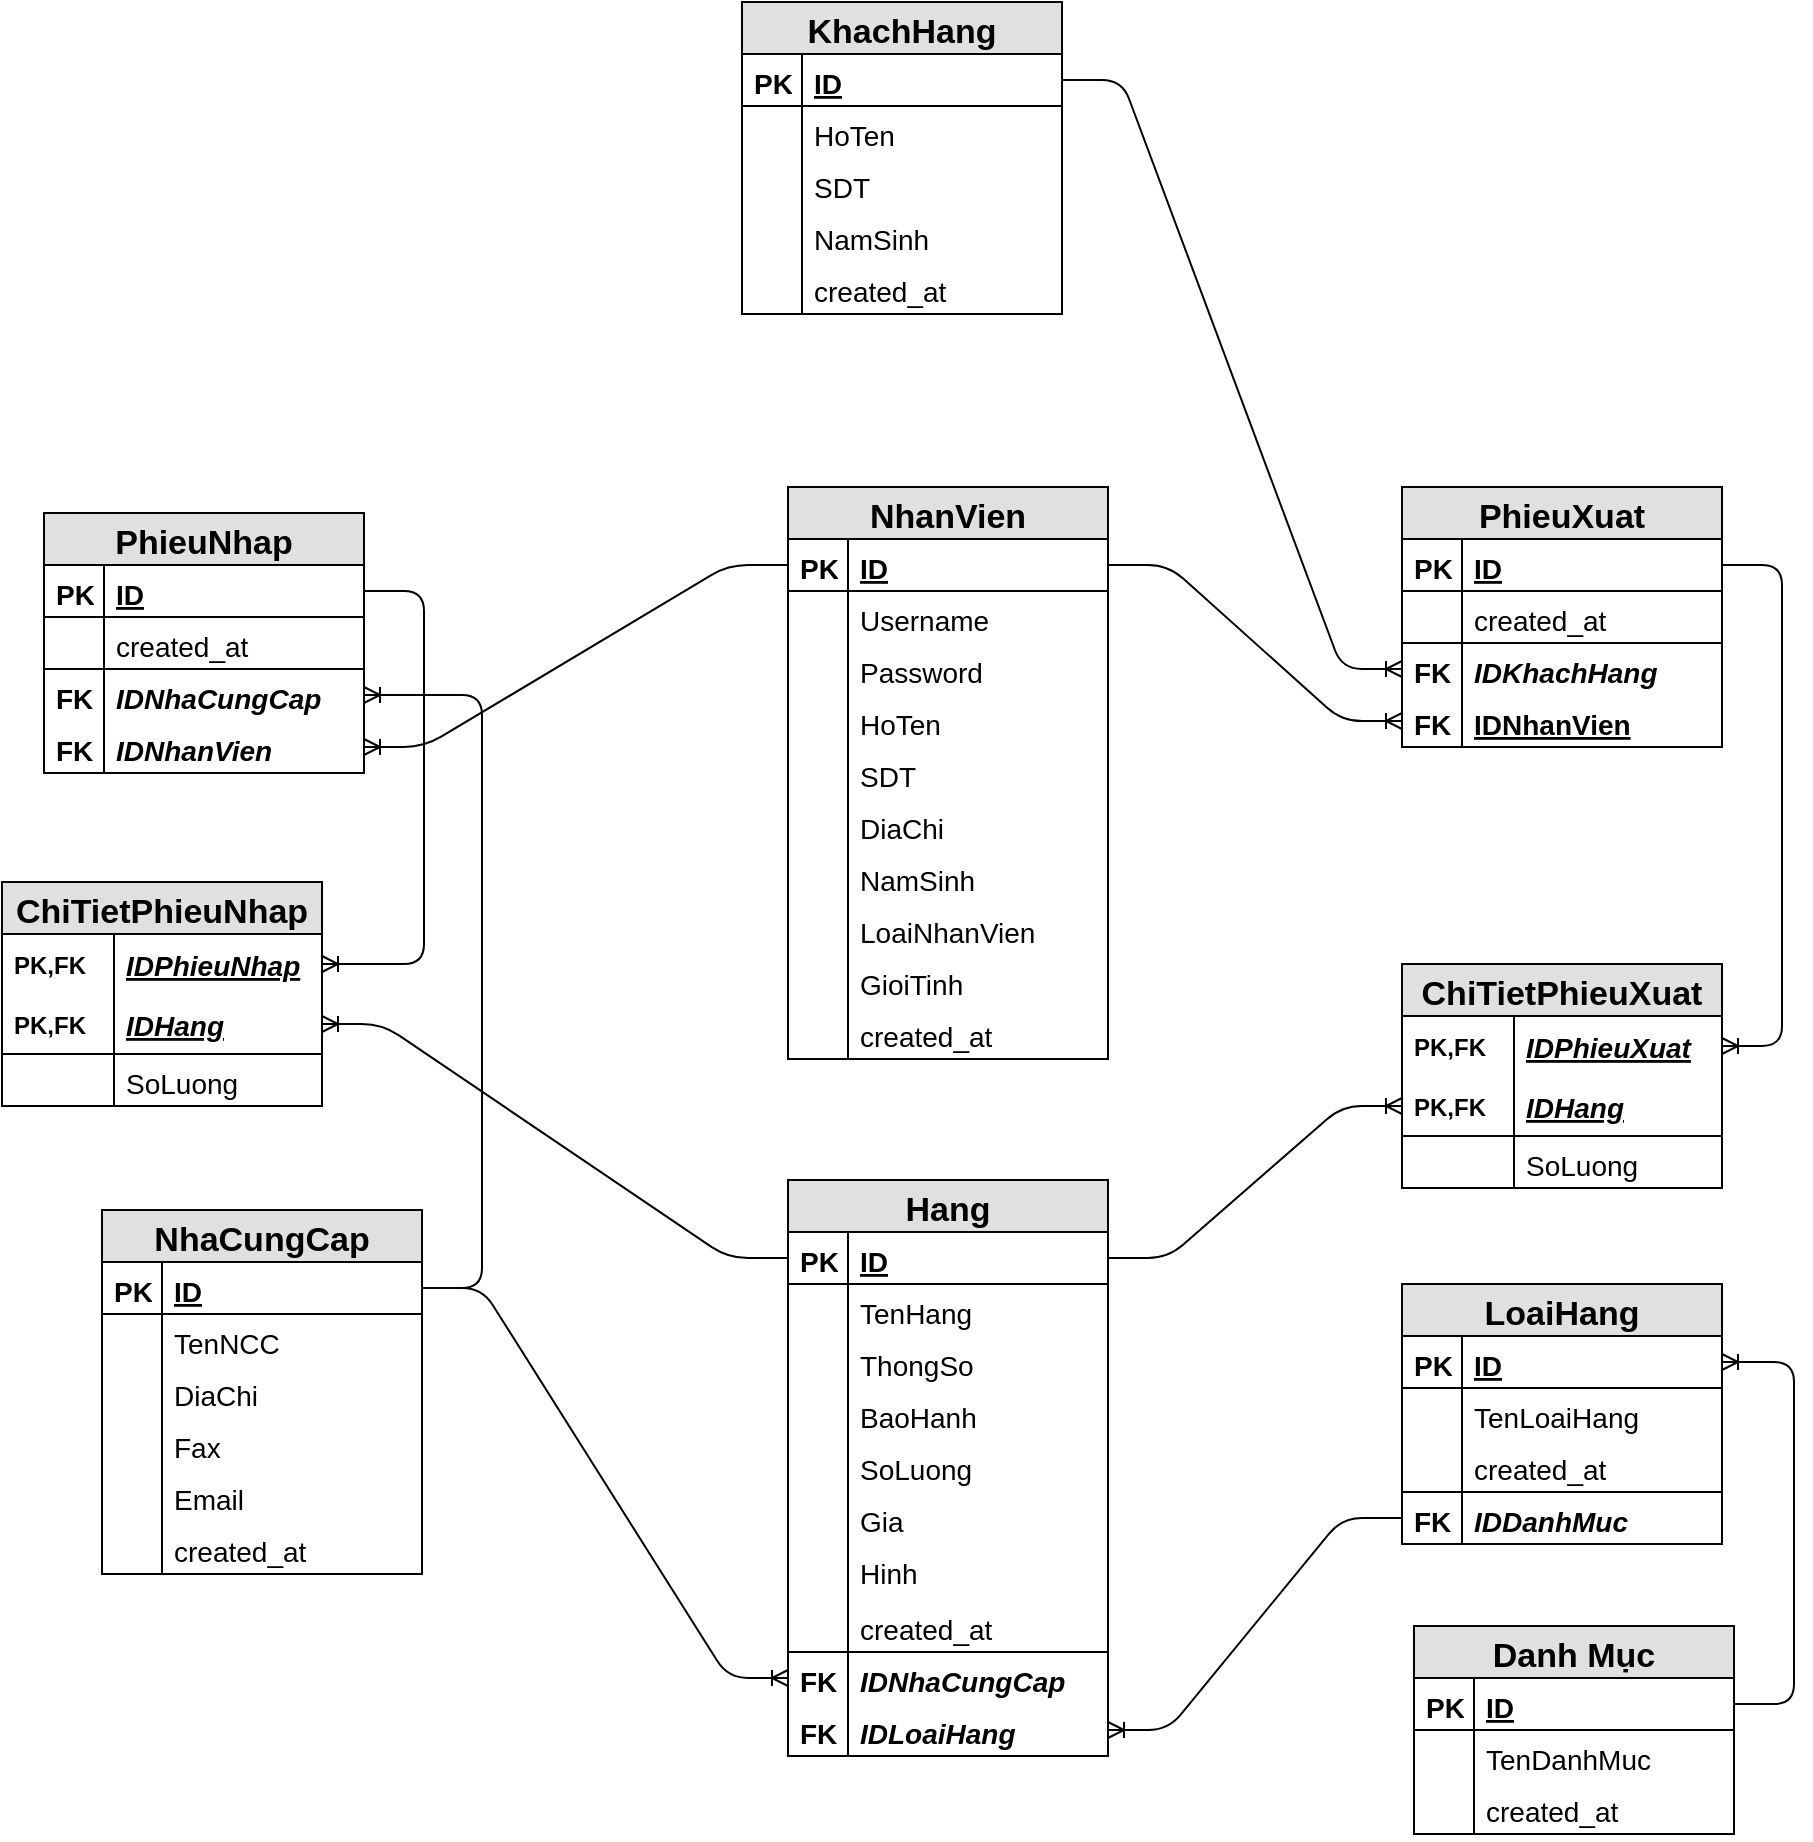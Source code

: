 <mxfile version="12.0.0" type="device" pages="1"><diagram id="Al4x4ltRxYzPL-oA0GCL" name="Page-1"><mxGraphModel dx="792" dy="474" grid="1" gridSize="10" guides="1" tooltips="1" connect="1" arrows="1" fold="1" page="1" pageScale="1" pageWidth="583" pageHeight="827" math="0" shadow="0"><root><mxCell id="0"/><mxCell id="1" parent="0"/><mxCell id="k6kVpm8Tn38-NytCqASX-301" value="" style="edgeStyle=entityRelationEdgeStyle;fontSize=12;html=1;endArrow=ERoneToMany;" parent="1" source="k6kVpm8Tn38-NytCqASX-91" target="k6kVpm8Tn38-NytCqASX-245" edge="1"><mxGeometry width="100" height="100" relative="1" as="geometry"><mxPoint x="720" y="1020" as="sourcePoint"/><mxPoint x="820" y="920" as="targetPoint"/></mxGeometry></mxCell><mxCell id="k6kVpm8Tn38-NytCqASX-280" value="" style="edgeStyle=entityRelationEdgeStyle;fontSize=12;html=1;endArrow=ERoneToMany;" parent="1" source="k6kVpm8Tn38-NytCqASX-76" target="k6kVpm8Tn38-NytCqASX-124" edge="1"><mxGeometry width="100" height="100" relative="1" as="geometry"><mxPoint x="50" y="520" as="sourcePoint"/><mxPoint x="150" y="420" as="targetPoint"/></mxGeometry></mxCell><mxCell id="k6kVpm8Tn38-NytCqASX-278" value="" style="edgeStyle=entityRelationEdgeStyle;fontSize=12;html=1;endArrow=ERoneToMany;" parent="1" source="k6kVpm8Tn38-NytCqASX-118" target="k6kVpm8Tn38-NytCqASX-127" edge="1"><mxGeometry width="100" height="100" relative="1" as="geometry"><mxPoint x="410" y="350" as="sourcePoint"/><mxPoint x="510" y="250" as="targetPoint"/></mxGeometry></mxCell><mxCell id="k6kVpm8Tn38-NytCqASX-16" value="Danh Mục" style="swimlane;fontStyle=1;childLayout=stackLayout;horizontal=1;startSize=26;fillColor=#e0e0e0;horizontalStack=0;resizeParent=1;resizeParentMax=0;resizeLast=0;collapsible=1;marginBottom=0;swimlaneFillColor=#ffffff;align=center;fontSize=17;" parent="1" vertex="1"><mxGeometry x="816" y="931" width="160" height="104" as="geometry"/></mxCell><mxCell id="k6kVpm8Tn38-NytCqASX-48" value="ID" style="shape=partialRectangle;top=0;left=0;right=0;bottom=1;align=left;verticalAlign=top;fillColor=none;spacingLeft=34;spacingRight=4;overflow=hidden;rotatable=0;points=[[0,0.5],[1,0.5]];portConstraint=eastwest;dropTarget=0;fontSize=14;fontStyle=5" parent="k6kVpm8Tn38-NytCqASX-16" vertex="1"><mxGeometry y="26" width="160" height="26" as="geometry"/></mxCell><mxCell id="k6kVpm8Tn38-NytCqASX-49" value="PK" style="shape=partialRectangle;top=0;left=0;bottom=0;fillColor=none;align=left;verticalAlign=top;spacingLeft=4;spacingRight=4;overflow=hidden;rotatable=0;points=[];portConstraint=eastwest;part=1;fontSize=14;fontStyle=1" parent="k6kVpm8Tn38-NytCqASX-48" vertex="1" connectable="0"><mxGeometry width="30" height="26" as="geometry"/></mxCell><mxCell id="k6kVpm8Tn38-NytCqASX-62" value="TenDanhMuc" style="shape=partialRectangle;top=0;left=0;right=0;bottom=0;align=left;verticalAlign=top;fillColor=none;spacingLeft=34;spacingRight=4;overflow=hidden;rotatable=0;points=[[0,0.5],[1,0.5]];portConstraint=eastwest;dropTarget=0;fontSize=14;" parent="k6kVpm8Tn38-NytCqASX-16" vertex="1"><mxGeometry y="52" width="160" height="26" as="geometry"/></mxCell><mxCell id="k6kVpm8Tn38-NytCqASX-63" value="" style="shape=partialRectangle;top=0;left=0;bottom=0;fillColor=none;align=left;verticalAlign=top;spacingLeft=4;spacingRight=4;overflow=hidden;rotatable=0;points=[];portConstraint=eastwest;part=1;fontSize=12;" parent="k6kVpm8Tn38-NytCqASX-62" vertex="1" connectable="0"><mxGeometry width="30" height="26" as="geometry"/></mxCell><mxCell id="k6kVpm8Tn38-NytCqASX-71" value="created_at" style="shape=partialRectangle;top=0;left=0;right=0;bottom=0;align=left;verticalAlign=top;fillColor=none;spacingLeft=34;spacingRight=4;overflow=hidden;rotatable=0;points=[[0,0.5],[1,0.5]];portConstraint=eastwest;dropTarget=0;fontSize=14;" parent="k6kVpm8Tn38-NytCqASX-16" vertex="1"><mxGeometry y="78" width="160" height="26" as="geometry"/></mxCell><mxCell id="k6kVpm8Tn38-NytCqASX-72" value="" style="shape=partialRectangle;top=0;left=0;bottom=0;fillColor=none;align=left;verticalAlign=top;spacingLeft=4;spacingRight=4;overflow=hidden;rotatable=0;points=[];portConstraint=eastwest;part=1;fontSize=12;" parent="k6kVpm8Tn38-NytCqASX-71" vertex="1" connectable="0"><mxGeometry width="30" height="26" as="geometry"/></mxCell><mxCell id="k6kVpm8Tn38-NytCqASX-64" value="LoaiHang" style="swimlane;fontStyle=1;childLayout=stackLayout;horizontal=1;startSize=26;fillColor=#e0e0e0;horizontalStack=0;resizeParent=1;resizeParentMax=0;resizeLast=0;collapsible=1;marginBottom=0;swimlaneFillColor=#ffffff;align=center;fontSize=17;" parent="1" vertex="1"><mxGeometry x="810" y="760" width="160" height="130" as="geometry"/></mxCell><mxCell id="k6kVpm8Tn38-NytCqASX-67" value="ID" style="shape=partialRectangle;top=0;left=0;right=0;bottom=1;align=left;verticalAlign=top;fillColor=none;spacingLeft=34;spacingRight=4;overflow=hidden;rotatable=0;points=[[0,0.5],[1,0.5]];portConstraint=eastwest;dropTarget=0;fontSize=14;fontStyle=5" parent="k6kVpm8Tn38-NytCqASX-64" vertex="1"><mxGeometry y="26" width="160" height="26" as="geometry"/></mxCell><mxCell id="k6kVpm8Tn38-NytCqASX-68" value="PK" style="shape=partialRectangle;top=0;left=0;bottom=0;fillColor=none;align=left;verticalAlign=top;spacingLeft=4;spacingRight=4;overflow=hidden;rotatable=0;points=[];portConstraint=eastwest;part=1;fontSize=14;fontStyle=1" parent="k6kVpm8Tn38-NytCqASX-67" vertex="1" connectable="0"><mxGeometry width="30" height="26" as="geometry"/></mxCell><mxCell id="k6kVpm8Tn38-NytCqASX-69" value="TenLoaiHang" style="shape=partialRectangle;top=0;left=0;right=0;bottom=0;align=left;verticalAlign=top;fillColor=none;spacingLeft=34;spacingRight=4;overflow=hidden;rotatable=0;points=[[0,0.5],[1,0.5]];portConstraint=eastwest;dropTarget=0;fontSize=14;" parent="k6kVpm8Tn38-NytCqASX-64" vertex="1"><mxGeometry y="52" width="160" height="26" as="geometry"/></mxCell><mxCell id="k6kVpm8Tn38-NytCqASX-70" value="" style="shape=partialRectangle;top=0;left=0;bottom=0;fillColor=none;align=left;verticalAlign=top;spacingLeft=4;spacingRight=4;overflow=hidden;rotatable=0;points=[];portConstraint=eastwest;part=1;fontSize=12;" parent="k6kVpm8Tn38-NytCqASX-69" vertex="1" connectable="0"><mxGeometry width="30" height="26" as="geometry"/></mxCell><mxCell id="k6kVpm8Tn38-NytCqASX-116" value="created_at" style="shape=partialRectangle;top=0;left=0;right=0;bottom=1;align=left;verticalAlign=top;fillColor=none;spacingLeft=34;spacingRight=4;overflow=hidden;rotatable=0;points=[[0,0.5],[1,0.5]];portConstraint=eastwest;dropTarget=0;fontSize=14;" parent="k6kVpm8Tn38-NytCqASX-64" vertex="1"><mxGeometry y="78" width="160" height="26" as="geometry"/></mxCell><mxCell id="k6kVpm8Tn38-NytCqASX-117" value="" style="shape=partialRectangle;top=0;left=0;bottom=0;fillColor=none;align=left;verticalAlign=top;spacingLeft=4;spacingRight=4;overflow=hidden;rotatable=0;points=[];portConstraint=eastwest;part=1;fontSize=12;" parent="k6kVpm8Tn38-NytCqASX-116" vertex="1" connectable="0"><mxGeometry width="30" height="26" as="geometry"/></mxCell><mxCell id="k6kVpm8Tn38-NytCqASX-118" value="IDDanhMuc" style="shape=partialRectangle;top=0;left=0;right=0;bottom=1;align=left;verticalAlign=top;fillColor=none;spacingLeft=34;spacingRight=4;overflow=hidden;rotatable=0;points=[[0,0.5],[1,0.5]];portConstraint=eastwest;dropTarget=0;fontSize=14;fontStyle=3" parent="k6kVpm8Tn38-NytCqASX-64" vertex="1"><mxGeometry y="104" width="160" height="26" as="geometry"/></mxCell><mxCell id="k6kVpm8Tn38-NytCqASX-119" value="FK" style="shape=partialRectangle;top=0;left=0;bottom=0;fillColor=none;align=left;verticalAlign=top;spacingLeft=4;spacingRight=4;overflow=hidden;rotatable=0;points=[];portConstraint=eastwest;part=1;fontSize=14;fontStyle=1" parent="k6kVpm8Tn38-NytCqASX-118" vertex="1" connectable="0"><mxGeometry width="30" height="26" as="geometry"/></mxCell><mxCell id="k6kVpm8Tn38-NytCqASX-75" value="NhaCungCap" style="swimlane;fontStyle=1;childLayout=stackLayout;horizontal=1;startSize=26;fillColor=#e0e0e0;horizontalStack=0;resizeParent=1;resizeParentMax=0;resizeLast=0;collapsible=1;marginBottom=0;swimlaneFillColor=#ffffff;align=center;fontSize=17;" parent="1" vertex="1"><mxGeometry x="160" y="723" width="160" height="182" as="geometry"/></mxCell><mxCell id="k6kVpm8Tn38-NytCqASX-76" value="ID" style="shape=partialRectangle;top=0;left=0;right=0;bottom=1;align=left;verticalAlign=top;fillColor=none;spacingLeft=34;spacingRight=4;overflow=hidden;rotatable=0;points=[[0,0.5],[1,0.5]];portConstraint=eastwest;dropTarget=0;fontSize=14;fontStyle=5" parent="k6kVpm8Tn38-NytCqASX-75" vertex="1"><mxGeometry y="26" width="160" height="26" as="geometry"/></mxCell><mxCell id="k6kVpm8Tn38-NytCqASX-77" value="PK" style="shape=partialRectangle;top=0;left=0;bottom=0;fillColor=none;align=left;verticalAlign=top;spacingLeft=4;spacingRight=4;overflow=hidden;rotatable=0;points=[];portConstraint=eastwest;part=1;fontSize=14;fontStyle=1" parent="k6kVpm8Tn38-NytCqASX-76" vertex="1" connectable="0"><mxGeometry width="30" height="26" as="geometry"/></mxCell><mxCell id="k6kVpm8Tn38-NytCqASX-78" value="TenNCC" style="shape=partialRectangle;top=0;left=0;right=0;bottom=0;align=left;verticalAlign=top;fillColor=none;spacingLeft=34;spacingRight=4;overflow=hidden;rotatable=0;points=[[0,0.5],[1,0.5]];portConstraint=eastwest;dropTarget=0;fontSize=14;" parent="k6kVpm8Tn38-NytCqASX-75" vertex="1"><mxGeometry y="52" width="160" height="26" as="geometry"/></mxCell><mxCell id="k6kVpm8Tn38-NytCqASX-79" value="" style="shape=partialRectangle;top=0;left=0;bottom=0;fillColor=none;align=left;verticalAlign=top;spacingLeft=4;spacingRight=4;overflow=hidden;rotatable=0;points=[];portConstraint=eastwest;part=1;fontSize=12;" parent="k6kVpm8Tn38-NytCqASX-78" vertex="1" connectable="0"><mxGeometry width="30" height="26" as="geometry"/></mxCell><mxCell id="k6kVpm8Tn38-NytCqASX-80" value="DiaChi" style="shape=partialRectangle;top=0;left=0;right=0;bottom=0;align=left;verticalAlign=top;fillColor=none;spacingLeft=34;spacingRight=4;overflow=hidden;rotatable=0;points=[[0,0.5],[1,0.5]];portConstraint=eastwest;dropTarget=0;fontSize=14;" parent="k6kVpm8Tn38-NytCqASX-75" vertex="1"><mxGeometry y="78" width="160" height="26" as="geometry"/></mxCell><mxCell id="k6kVpm8Tn38-NytCqASX-81" value="" style="shape=partialRectangle;top=0;left=0;bottom=0;fillColor=none;align=left;verticalAlign=top;spacingLeft=4;spacingRight=4;overflow=hidden;rotatable=0;points=[];portConstraint=eastwest;part=1;fontSize=12;" parent="k6kVpm8Tn38-NytCqASX-80" vertex="1" connectable="0"><mxGeometry width="30" height="26" as="geometry"/></mxCell><mxCell id="k6kVpm8Tn38-NytCqASX-84" value="Fax" style="shape=partialRectangle;top=0;left=0;right=0;bottom=0;align=left;verticalAlign=top;fillColor=none;spacingLeft=34;spacingRight=4;overflow=hidden;rotatable=0;points=[[0,0.5],[1,0.5]];portConstraint=eastwest;dropTarget=0;fontSize=14;" parent="k6kVpm8Tn38-NytCqASX-75" vertex="1"><mxGeometry y="104" width="160" height="26" as="geometry"/></mxCell><mxCell id="k6kVpm8Tn38-NytCqASX-85" value="" style="shape=partialRectangle;top=0;left=0;bottom=0;fillColor=none;align=left;verticalAlign=top;spacingLeft=4;spacingRight=4;overflow=hidden;rotatable=0;points=[];portConstraint=eastwest;part=1;fontSize=12;" parent="k6kVpm8Tn38-NytCqASX-84" vertex="1" connectable="0"><mxGeometry width="30" height="26" as="geometry"/></mxCell><mxCell id="k6kVpm8Tn38-NytCqASX-86" value="Email" style="shape=partialRectangle;top=0;left=0;right=0;bottom=0;align=left;verticalAlign=top;fillColor=none;spacingLeft=34;spacingRight=4;overflow=hidden;rotatable=0;points=[[0,0.5],[1,0.5]];portConstraint=eastwest;dropTarget=0;fontSize=14;" parent="k6kVpm8Tn38-NytCqASX-75" vertex="1"><mxGeometry y="130" width="160" height="26" as="geometry"/></mxCell><mxCell id="k6kVpm8Tn38-NytCqASX-87" value="" style="shape=partialRectangle;top=0;left=0;bottom=0;fillColor=none;align=left;verticalAlign=top;spacingLeft=4;spacingRight=4;overflow=hidden;rotatable=0;points=[];portConstraint=eastwest;part=1;fontSize=12;" parent="k6kVpm8Tn38-NytCqASX-86" vertex="1" connectable="0"><mxGeometry width="30" height="26" as="geometry"/></mxCell><mxCell id="k6kVpm8Tn38-NytCqASX-88" value="created_at" style="shape=partialRectangle;top=0;left=0;right=0;bottom=0;align=left;verticalAlign=top;fillColor=none;spacingLeft=34;spacingRight=4;overflow=hidden;rotatable=0;points=[[0,0.5],[1,0.5]];portConstraint=eastwest;dropTarget=0;fontSize=14;" parent="k6kVpm8Tn38-NytCqASX-75" vertex="1"><mxGeometry y="156" width="160" height="26" as="geometry"/></mxCell><mxCell id="k6kVpm8Tn38-NytCqASX-89" value="" style="shape=partialRectangle;top=0;left=0;bottom=0;fillColor=none;align=left;verticalAlign=top;spacingLeft=4;spacingRight=4;overflow=hidden;rotatable=0;points=[];portConstraint=eastwest;part=1;fontSize=12;" parent="k6kVpm8Tn38-NytCqASX-88" vertex="1" connectable="0"><mxGeometry width="30" height="26" as="geometry"/></mxCell><mxCell id="k6kVpm8Tn38-NytCqASX-90" value="Hang" style="swimlane;fontStyle=1;childLayout=stackLayout;horizontal=1;startSize=26;fillColor=#e0e0e0;horizontalStack=0;resizeParent=1;resizeParentMax=0;resizeLast=0;collapsible=1;marginBottom=0;swimlaneFillColor=#ffffff;align=center;fontSize=17;" parent="1" vertex="1"><mxGeometry x="503" y="708" width="160" height="288" as="geometry"/></mxCell><mxCell id="k6kVpm8Tn38-NytCqASX-91" value="ID" style="shape=partialRectangle;top=0;left=0;right=0;bottom=1;align=left;verticalAlign=top;fillColor=none;spacingLeft=34;spacingRight=4;overflow=hidden;rotatable=0;points=[[0,0.5],[1,0.5]];portConstraint=eastwest;dropTarget=0;fontSize=14;fontStyle=5" parent="k6kVpm8Tn38-NytCqASX-90" vertex="1"><mxGeometry y="26" width="160" height="26" as="geometry"/></mxCell><mxCell id="k6kVpm8Tn38-NytCqASX-92" value="PK" style="shape=partialRectangle;top=0;left=0;bottom=0;fillColor=none;align=left;verticalAlign=top;spacingLeft=4;spacingRight=4;overflow=hidden;rotatable=0;points=[];portConstraint=eastwest;part=1;fontSize=14;fontStyle=1" parent="k6kVpm8Tn38-NytCqASX-91" vertex="1" connectable="0"><mxGeometry width="30" height="26" as="geometry"/></mxCell><mxCell id="k6kVpm8Tn38-NytCqASX-93" value="TenHang" style="shape=partialRectangle;top=0;left=0;right=0;bottom=0;align=left;verticalAlign=top;fillColor=none;spacingLeft=34;spacingRight=4;overflow=hidden;rotatable=0;points=[[0,0.5],[1,0.5]];portConstraint=eastwest;dropTarget=0;fontSize=14;" parent="k6kVpm8Tn38-NytCqASX-90" vertex="1"><mxGeometry y="52" width="160" height="26" as="geometry"/></mxCell><mxCell id="k6kVpm8Tn38-NytCqASX-94" value="" style="shape=partialRectangle;top=0;left=0;bottom=0;fillColor=none;align=left;verticalAlign=top;spacingLeft=4;spacingRight=4;overflow=hidden;rotatable=0;points=[];portConstraint=eastwest;part=1;fontSize=12;" parent="k6kVpm8Tn38-NytCqASX-93" vertex="1" connectable="0"><mxGeometry width="30" height="26" as="geometry"/></mxCell><mxCell id="k6kVpm8Tn38-NytCqASX-95" value="ThongSo" style="shape=partialRectangle;top=0;left=0;right=0;bottom=0;align=left;verticalAlign=top;fillColor=none;spacingLeft=34;spacingRight=4;overflow=hidden;rotatable=0;points=[[0,0.5],[1,0.5]];portConstraint=eastwest;dropTarget=0;fontSize=14;" parent="k6kVpm8Tn38-NytCqASX-90" vertex="1"><mxGeometry y="78" width="160" height="26" as="geometry"/></mxCell><mxCell id="k6kVpm8Tn38-NytCqASX-96" value="" style="shape=partialRectangle;top=0;left=0;bottom=0;fillColor=none;align=left;verticalAlign=top;spacingLeft=4;spacingRight=4;overflow=hidden;rotatable=0;points=[];portConstraint=eastwest;part=1;fontSize=12;" parent="k6kVpm8Tn38-NytCqASX-95" vertex="1" connectable="0"><mxGeometry width="30" height="26" as="geometry"/></mxCell><mxCell id="k6kVpm8Tn38-NytCqASX-97" value="BaoHanh" style="shape=partialRectangle;top=0;left=0;right=0;bottom=0;align=left;verticalAlign=top;fillColor=none;spacingLeft=34;spacingRight=4;overflow=hidden;rotatable=0;points=[[0,0.5],[1,0.5]];portConstraint=eastwest;dropTarget=0;fontSize=14;" parent="k6kVpm8Tn38-NytCqASX-90" vertex="1"><mxGeometry y="104" width="160" height="26" as="geometry"/></mxCell><mxCell id="k6kVpm8Tn38-NytCqASX-98" value="" style="shape=partialRectangle;top=0;left=0;bottom=0;fillColor=none;align=left;verticalAlign=top;spacingLeft=4;spacingRight=4;overflow=hidden;rotatable=0;points=[];portConstraint=eastwest;part=1;fontSize=12;" parent="k6kVpm8Tn38-NytCqASX-97" vertex="1" connectable="0"><mxGeometry width="30" height="26" as="geometry"/></mxCell><mxCell id="k6kVpm8Tn38-NytCqASX-99" value="SoLuong" style="shape=partialRectangle;top=0;left=0;right=0;bottom=0;align=left;verticalAlign=top;fillColor=none;spacingLeft=34;spacingRight=4;overflow=hidden;rotatable=0;points=[[0,0.5],[1,0.5]];portConstraint=eastwest;dropTarget=0;fontSize=14;" parent="k6kVpm8Tn38-NytCqASX-90" vertex="1"><mxGeometry y="130" width="160" height="26" as="geometry"/></mxCell><mxCell id="k6kVpm8Tn38-NytCqASX-100" value="" style="shape=partialRectangle;top=0;left=0;bottom=0;fillColor=none;align=left;verticalAlign=top;spacingLeft=4;spacingRight=4;overflow=hidden;rotatable=0;points=[];portConstraint=eastwest;part=1;fontSize=12;" parent="k6kVpm8Tn38-NytCqASX-99" vertex="1" connectable="0"><mxGeometry width="30" height="26" as="geometry"/></mxCell><mxCell id="k6kVpm8Tn38-NytCqASX-101" value="Gia" style="shape=partialRectangle;top=0;left=0;right=0;bottom=0;align=left;verticalAlign=top;fillColor=none;spacingLeft=34;spacingRight=4;overflow=hidden;rotatable=0;points=[[0,0.5],[1,0.5]];portConstraint=eastwest;dropTarget=0;fontSize=14;" parent="k6kVpm8Tn38-NytCqASX-90" vertex="1"><mxGeometry y="156" width="160" height="26" as="geometry"/></mxCell><mxCell id="k6kVpm8Tn38-NytCqASX-102" value="" style="shape=partialRectangle;top=0;left=0;bottom=0;fillColor=none;align=left;verticalAlign=top;spacingLeft=4;spacingRight=4;overflow=hidden;rotatable=0;points=[];portConstraint=eastwest;part=1;fontSize=12;" parent="k6kVpm8Tn38-NytCqASX-101" vertex="1" connectable="0"><mxGeometry width="30" height="26" as="geometry"/></mxCell><mxCell id="k6kVpm8Tn38-NytCqASX-103" value="Hinh" style="shape=partialRectangle;top=0;left=0;right=0;bottom=0;align=left;verticalAlign=top;fillColor=none;spacingLeft=34;spacingRight=4;overflow=hidden;rotatable=0;points=[[0,0.5],[1,0.5]];portConstraint=eastwest;dropTarget=0;fontSize=14;" parent="k6kVpm8Tn38-NytCqASX-90" vertex="1"><mxGeometry y="182" width="160" height="28" as="geometry"/></mxCell><mxCell id="k6kVpm8Tn38-NytCqASX-104" value="" style="shape=partialRectangle;top=0;left=0;bottom=0;fillColor=none;align=left;verticalAlign=top;spacingLeft=4;spacingRight=4;overflow=hidden;rotatable=0;points=[];portConstraint=eastwest;part=1;fontSize=12;" parent="k6kVpm8Tn38-NytCqASX-103" vertex="1" connectable="0"><mxGeometry width="30" height="28" as="geometry"/></mxCell><mxCell id="k6kVpm8Tn38-NytCqASX-114" value="created_at" style="shape=partialRectangle;top=0;left=0;right=0;bottom=1;align=left;verticalAlign=top;fillColor=none;spacingLeft=34;spacingRight=4;overflow=hidden;rotatable=0;points=[[0,0.5],[1,0.5]];portConstraint=eastwest;dropTarget=0;fontSize=14;" parent="k6kVpm8Tn38-NytCqASX-90" vertex="1"><mxGeometry y="210" width="160" height="26" as="geometry"/></mxCell><mxCell id="k6kVpm8Tn38-NytCqASX-115" value="" style="shape=partialRectangle;top=0;left=0;bottom=0;fillColor=none;align=left;verticalAlign=top;spacingLeft=4;spacingRight=4;overflow=hidden;rotatable=0;points=[];portConstraint=eastwest;part=1;fontSize=12;" parent="k6kVpm8Tn38-NytCqASX-114" vertex="1" connectable="0"><mxGeometry width="30" height="26" as="geometry"/></mxCell><mxCell id="k6kVpm8Tn38-NytCqASX-124" value="IDNhaCungCap" style="shape=partialRectangle;top=0;left=0;right=0;bottom=0;align=left;verticalAlign=top;fillColor=none;spacingLeft=34;spacingRight=4;overflow=hidden;rotatable=0;points=[[0,0.5],[1,0.5]];portConstraint=eastwest;dropTarget=0;fontSize=14;fontStyle=3" parent="k6kVpm8Tn38-NytCqASX-90" vertex="1"><mxGeometry y="236" width="160" height="26" as="geometry"/></mxCell><mxCell id="k6kVpm8Tn38-NytCqASX-125" value="FK" style="shape=partialRectangle;top=0;left=0;bottom=0;fillColor=none;align=left;verticalAlign=top;spacingLeft=4;spacingRight=4;overflow=hidden;rotatable=0;points=[];portConstraint=eastwest;part=1;fontSize=14;fontStyle=1" parent="k6kVpm8Tn38-NytCqASX-124" vertex="1" connectable="0"><mxGeometry width="30" height="26" as="geometry"/></mxCell><mxCell id="k6kVpm8Tn38-NytCqASX-127" value="IDLoaiHang" style="shape=partialRectangle;top=0;left=0;right=0;bottom=0;align=left;verticalAlign=top;fillColor=none;spacingLeft=34;spacingRight=4;overflow=hidden;rotatable=0;points=[[0,0.5],[1,0.5]];portConstraint=eastwest;dropTarget=0;fontSize=14;fontStyle=3" parent="k6kVpm8Tn38-NytCqASX-90" vertex="1"><mxGeometry y="262" width="160" height="26" as="geometry"/></mxCell><mxCell id="k6kVpm8Tn38-NytCqASX-128" value="FK" style="shape=partialRectangle;top=0;left=0;bottom=0;fillColor=none;align=left;verticalAlign=top;spacingLeft=4;spacingRight=4;overflow=hidden;rotatable=0;points=[];portConstraint=eastwest;part=1;fontSize=14;fontStyle=1" parent="k6kVpm8Tn38-NytCqASX-127" vertex="1" connectable="0"><mxGeometry width="30" height="26" as="geometry"/></mxCell><mxCell id="k6kVpm8Tn38-NytCqASX-129" value="NhanVien" style="swimlane;fontStyle=1;childLayout=stackLayout;horizontal=1;startSize=26;fillColor=#e0e0e0;horizontalStack=0;resizeParent=1;resizeParentMax=0;resizeLast=0;collapsible=1;marginBottom=0;swimlaneFillColor=#ffffff;align=center;fontSize=17;" parent="1" vertex="1"><mxGeometry x="503" y="361.5" width="160" height="286" as="geometry"/></mxCell><mxCell id="k6kVpm8Tn38-NytCqASX-130" value="ID" style="shape=partialRectangle;top=0;left=0;right=0;bottom=1;align=left;verticalAlign=top;fillColor=none;spacingLeft=34;spacingRight=4;overflow=hidden;rotatable=0;points=[[0,0.5],[1,0.5]];portConstraint=eastwest;dropTarget=0;fontSize=14;fontStyle=5" parent="k6kVpm8Tn38-NytCqASX-129" vertex="1"><mxGeometry y="26" width="160" height="26" as="geometry"/></mxCell><mxCell id="k6kVpm8Tn38-NytCqASX-131" value="PK" style="shape=partialRectangle;top=0;left=0;bottom=0;fillColor=none;align=left;verticalAlign=top;spacingLeft=4;spacingRight=4;overflow=hidden;rotatable=0;points=[];portConstraint=eastwest;part=1;fontSize=14;fontStyle=1" parent="k6kVpm8Tn38-NytCqASX-130" vertex="1" connectable="0"><mxGeometry width="30" height="26" as="geometry"/></mxCell><mxCell id="k6kVpm8Tn38-NytCqASX-132" value="Username" style="shape=partialRectangle;top=0;left=0;right=0;bottom=0;align=left;verticalAlign=top;fillColor=none;spacingLeft=34;spacingRight=4;overflow=hidden;rotatable=0;points=[[0,0.5],[1,0.5]];portConstraint=eastwest;dropTarget=0;fontSize=14;" parent="k6kVpm8Tn38-NytCqASX-129" vertex="1"><mxGeometry y="52" width="160" height="26" as="geometry"/></mxCell><mxCell id="k6kVpm8Tn38-NytCqASX-133" value="" style="shape=partialRectangle;top=0;left=0;bottom=0;fillColor=none;align=left;verticalAlign=top;spacingLeft=4;spacingRight=4;overflow=hidden;rotatable=0;points=[];portConstraint=eastwest;part=1;fontSize=12;" parent="k6kVpm8Tn38-NytCqASX-132" vertex="1" connectable="0"><mxGeometry width="30" height="26" as="geometry"/></mxCell><mxCell id="k6kVpm8Tn38-NytCqASX-134" value="Password" style="shape=partialRectangle;top=0;left=0;right=0;bottom=0;align=left;verticalAlign=top;fillColor=none;spacingLeft=34;spacingRight=4;overflow=hidden;rotatable=0;points=[[0,0.5],[1,0.5]];portConstraint=eastwest;dropTarget=0;fontSize=14;" parent="k6kVpm8Tn38-NytCqASX-129" vertex="1"><mxGeometry y="78" width="160" height="26" as="geometry"/></mxCell><mxCell id="k6kVpm8Tn38-NytCqASX-135" value="" style="shape=partialRectangle;top=0;left=0;bottom=0;fillColor=none;align=left;verticalAlign=top;spacingLeft=4;spacingRight=4;overflow=hidden;rotatable=0;points=[];portConstraint=eastwest;part=1;fontSize=12;" parent="k6kVpm8Tn38-NytCqASX-134" vertex="1" connectable="0"><mxGeometry width="30" height="26" as="geometry"/></mxCell><mxCell id="k6kVpm8Tn38-NytCqASX-136" value="HoTen" style="shape=partialRectangle;top=0;left=0;right=0;bottom=0;align=left;verticalAlign=top;fillColor=none;spacingLeft=34;spacingRight=4;overflow=hidden;rotatable=0;points=[[0,0.5],[1,0.5]];portConstraint=eastwest;dropTarget=0;fontSize=14;" parent="k6kVpm8Tn38-NytCqASX-129" vertex="1"><mxGeometry y="104" width="160" height="26" as="geometry"/></mxCell><mxCell id="k6kVpm8Tn38-NytCqASX-137" value="" style="shape=partialRectangle;top=0;left=0;bottom=0;fillColor=none;align=left;verticalAlign=top;spacingLeft=4;spacingRight=4;overflow=hidden;rotatable=0;points=[];portConstraint=eastwest;part=1;fontSize=12;" parent="k6kVpm8Tn38-NytCqASX-136" vertex="1" connectable="0"><mxGeometry width="30" height="26" as="geometry"/></mxCell><mxCell id="k6kVpm8Tn38-NytCqASX-138" value="SDT" style="shape=partialRectangle;top=0;left=0;right=0;bottom=0;align=left;verticalAlign=top;fillColor=none;spacingLeft=34;spacingRight=4;overflow=hidden;rotatable=0;points=[[0,0.5],[1,0.5]];portConstraint=eastwest;dropTarget=0;fontSize=14;" parent="k6kVpm8Tn38-NytCqASX-129" vertex="1"><mxGeometry y="130" width="160" height="26" as="geometry"/></mxCell><mxCell id="k6kVpm8Tn38-NytCqASX-139" value="" style="shape=partialRectangle;top=0;left=0;bottom=0;fillColor=none;align=left;verticalAlign=top;spacingLeft=4;spacingRight=4;overflow=hidden;rotatable=0;points=[];portConstraint=eastwest;part=1;fontSize=12;" parent="k6kVpm8Tn38-NytCqASX-138" vertex="1" connectable="0"><mxGeometry width="30" height="26" as="geometry"/></mxCell><mxCell id="k6kVpm8Tn38-NytCqASX-140" value="DiaChi" style="shape=partialRectangle;top=0;left=0;right=0;bottom=0;align=left;verticalAlign=top;fillColor=none;spacingLeft=34;spacingRight=4;overflow=hidden;rotatable=0;points=[[0,0.5],[1,0.5]];portConstraint=eastwest;dropTarget=0;fontSize=14;" parent="k6kVpm8Tn38-NytCqASX-129" vertex="1"><mxGeometry y="156" width="160" height="26" as="geometry"/></mxCell><mxCell id="k6kVpm8Tn38-NytCqASX-141" value="" style="shape=partialRectangle;top=0;left=0;bottom=0;fillColor=none;align=left;verticalAlign=top;spacingLeft=4;spacingRight=4;overflow=hidden;rotatable=0;points=[];portConstraint=eastwest;part=1;fontSize=12;" parent="k6kVpm8Tn38-NytCqASX-140" vertex="1" connectable="0"><mxGeometry width="30" height="26" as="geometry"/></mxCell><mxCell id="k6kVpm8Tn38-NytCqASX-142" value="NamSinh" style="shape=partialRectangle;top=0;left=0;right=0;bottom=0;align=left;verticalAlign=top;fillColor=none;spacingLeft=34;spacingRight=4;overflow=hidden;rotatable=0;points=[[0,0.5],[1,0.5]];portConstraint=eastwest;dropTarget=0;fontSize=14;" parent="k6kVpm8Tn38-NytCqASX-129" vertex="1"><mxGeometry y="182" width="160" height="26" as="geometry"/></mxCell><mxCell id="k6kVpm8Tn38-NytCqASX-143" value="" style="shape=partialRectangle;top=0;left=0;bottom=0;fillColor=none;align=left;verticalAlign=top;spacingLeft=4;spacingRight=4;overflow=hidden;rotatable=0;points=[];portConstraint=eastwest;part=1;fontSize=12;" parent="k6kVpm8Tn38-NytCqASX-142" vertex="1" connectable="0"><mxGeometry width="30" height="26" as="geometry"/></mxCell><mxCell id="k6kVpm8Tn38-NytCqASX-144" value="LoaiNhanVien" style="shape=partialRectangle;top=0;left=0;right=0;bottom=0;align=left;verticalAlign=top;fillColor=none;spacingLeft=34;spacingRight=4;overflow=hidden;rotatable=0;points=[[0,0.5],[1,0.5]];portConstraint=eastwest;dropTarget=0;fontSize=14;" parent="k6kVpm8Tn38-NytCqASX-129" vertex="1"><mxGeometry y="208" width="160" height="26" as="geometry"/></mxCell><mxCell id="k6kVpm8Tn38-NytCqASX-145" value="" style="shape=partialRectangle;top=0;left=0;bottom=0;fillColor=none;align=left;verticalAlign=top;spacingLeft=4;spacingRight=4;overflow=hidden;rotatable=0;points=[];portConstraint=eastwest;part=1;fontSize=12;" parent="k6kVpm8Tn38-NytCqASX-144" vertex="1" connectable="0"><mxGeometry width="30" height="26" as="geometry"/></mxCell><mxCell id="k6kVpm8Tn38-NytCqASX-146" value="GioiTinh" style="shape=partialRectangle;top=0;left=0;right=0;bottom=0;align=left;verticalAlign=top;fillColor=none;spacingLeft=34;spacingRight=4;overflow=hidden;rotatable=0;points=[[0,0.5],[1,0.5]];portConstraint=eastwest;dropTarget=0;fontSize=14;" parent="k6kVpm8Tn38-NytCqASX-129" vertex="1"><mxGeometry y="234" width="160" height="26" as="geometry"/></mxCell><mxCell id="k6kVpm8Tn38-NytCqASX-147" value="" style="shape=partialRectangle;top=0;left=0;bottom=0;fillColor=none;align=left;verticalAlign=top;spacingLeft=4;spacingRight=4;overflow=hidden;rotatable=0;points=[];portConstraint=eastwest;part=1;fontSize=12;" parent="k6kVpm8Tn38-NytCqASX-146" vertex="1" connectable="0"><mxGeometry width="30" height="26" as="geometry"/></mxCell><mxCell id="k6kVpm8Tn38-NytCqASX-148" value="created_at" style="shape=partialRectangle;top=0;left=0;right=0;bottom=0;align=left;verticalAlign=top;fillColor=none;spacingLeft=34;spacingRight=4;overflow=hidden;rotatable=0;points=[[0,0.5],[1,0.5]];portConstraint=eastwest;dropTarget=0;fontSize=14;" parent="k6kVpm8Tn38-NytCqASX-129" vertex="1"><mxGeometry y="260" width="160" height="26" as="geometry"/></mxCell><mxCell id="k6kVpm8Tn38-NytCqASX-149" value="" style="shape=partialRectangle;top=0;left=0;bottom=0;fillColor=none;align=left;verticalAlign=top;spacingLeft=4;spacingRight=4;overflow=hidden;rotatable=0;points=[];portConstraint=eastwest;part=1;fontSize=12;" parent="k6kVpm8Tn38-NytCqASX-148" vertex="1" connectable="0"><mxGeometry width="30" height="26" as="geometry"/></mxCell><mxCell id="k6kVpm8Tn38-NytCqASX-150" value="PhieuNhap" style="swimlane;fontStyle=1;childLayout=stackLayout;horizontal=1;startSize=26;fillColor=#e0e0e0;horizontalStack=0;resizeParent=1;resizeParentMax=0;resizeLast=0;collapsible=1;marginBottom=0;swimlaneFillColor=#ffffff;align=center;fontSize=17;" parent="1" vertex="1"><mxGeometry x="131" y="374.5" width="160" height="130" as="geometry"/></mxCell><mxCell id="k6kVpm8Tn38-NytCqASX-151" value="ID" style="shape=partialRectangle;top=0;left=0;right=0;bottom=1;align=left;verticalAlign=top;fillColor=none;spacingLeft=34;spacingRight=4;overflow=hidden;rotatable=0;points=[[0,0.5],[1,0.5]];portConstraint=eastwest;dropTarget=0;fontSize=14;fontStyle=5" parent="k6kVpm8Tn38-NytCqASX-150" vertex="1"><mxGeometry y="26" width="160" height="26" as="geometry"/></mxCell><mxCell id="k6kVpm8Tn38-NytCqASX-152" value="PK" style="shape=partialRectangle;top=0;left=0;bottom=0;fillColor=none;align=left;verticalAlign=top;spacingLeft=4;spacingRight=4;overflow=hidden;rotatable=0;points=[];portConstraint=eastwest;part=1;fontSize=14;fontStyle=1" parent="k6kVpm8Tn38-NytCqASX-151" vertex="1" connectable="0"><mxGeometry width="30" height="26" as="geometry"/></mxCell><mxCell id="k6kVpm8Tn38-NytCqASX-165" value="created_at" style="shape=partialRectangle;top=0;left=0;right=0;bottom=1;align=left;verticalAlign=top;fillColor=none;spacingLeft=34;spacingRight=4;overflow=hidden;rotatable=0;points=[[0,0.5],[1,0.5]];portConstraint=eastwest;dropTarget=0;fontSize=14;" parent="k6kVpm8Tn38-NytCqASX-150" vertex="1"><mxGeometry y="52" width="160" height="26" as="geometry"/></mxCell><mxCell id="k6kVpm8Tn38-NytCqASX-166" value="" style="shape=partialRectangle;top=0;left=0;bottom=0;fillColor=none;align=left;verticalAlign=top;spacingLeft=4;spacingRight=4;overflow=hidden;rotatable=0;points=[];portConstraint=eastwest;part=1;fontSize=12;" parent="k6kVpm8Tn38-NytCqASX-165" vertex="1" connectable="0"><mxGeometry width="30" height="26" as="geometry"/></mxCell><mxCell id="k6kVpm8Tn38-NytCqASX-167" value="IDNhaCungCap" style="shape=partialRectangle;top=0;left=0;right=0;bottom=0;align=left;verticalAlign=top;fillColor=none;spacingLeft=34;spacingRight=4;overflow=hidden;rotatable=0;points=[[0,0.5],[1,0.5]];portConstraint=eastwest;dropTarget=0;fontSize=14;fontStyle=3" parent="k6kVpm8Tn38-NytCqASX-150" vertex="1"><mxGeometry y="78" width="160" height="26" as="geometry"/></mxCell><mxCell id="k6kVpm8Tn38-NytCqASX-168" value="FK" style="shape=partialRectangle;top=0;left=0;bottom=0;fillColor=none;align=left;verticalAlign=top;spacingLeft=4;spacingRight=4;overflow=hidden;rotatable=0;points=[];portConstraint=eastwest;part=1;fontSize=14;fontStyle=1" parent="k6kVpm8Tn38-NytCqASX-167" vertex="1" connectable="0"><mxGeometry width="30" height="26" as="geometry"/></mxCell><mxCell id="k6kVpm8Tn38-NytCqASX-169" value="IDNhanVien" style="shape=partialRectangle;top=0;left=0;right=0;bottom=0;align=left;verticalAlign=top;fillColor=none;spacingLeft=34;spacingRight=4;overflow=hidden;rotatable=0;points=[[0,0.5],[1,0.5]];portConstraint=eastwest;dropTarget=0;fontSize=14;fontStyle=3" parent="k6kVpm8Tn38-NytCqASX-150" vertex="1"><mxGeometry y="104" width="160" height="26" as="geometry"/></mxCell><mxCell id="k6kVpm8Tn38-NytCqASX-170" value="FK" style="shape=partialRectangle;top=0;left=0;bottom=0;fillColor=none;align=left;verticalAlign=top;spacingLeft=4;spacingRight=4;overflow=hidden;rotatable=0;points=[];portConstraint=eastwest;part=1;fontSize=14;fontStyle=1" parent="k6kVpm8Tn38-NytCqASX-169" vertex="1" connectable="0"><mxGeometry width="30" height="26" as="geometry"/></mxCell><mxCell id="k6kVpm8Tn38-NytCqASX-203" value="ChiTietPhieuNhap" style="swimlane;fontStyle=1;childLayout=stackLayout;horizontal=1;startSize=26;fillColor=#e0e0e0;horizontalStack=0;resizeParent=1;resizeParentMax=0;resizeLast=0;collapsible=1;marginBottom=0;swimlaneFillColor=#ffffff;align=center;fontSize=17;" parent="1" vertex="1"><mxGeometry x="110" y="559" width="160" height="112" as="geometry"/></mxCell><mxCell id="k6kVpm8Tn38-NytCqASX-204" value="IDPhieuNhap" style="shape=partialRectangle;top=0;left=0;right=0;bottom=0;align=left;verticalAlign=middle;fillColor=none;spacingLeft=60;spacingRight=4;overflow=hidden;rotatable=0;points=[[0,0.5],[1,0.5]];portConstraint=eastwest;dropTarget=0;fontStyle=7;fontSize=14;" parent="k6kVpm8Tn38-NytCqASX-203" vertex="1"><mxGeometry y="26" width="160" height="30" as="geometry"/></mxCell><mxCell id="k6kVpm8Tn38-NytCqASX-205" value="PK,FK" style="shape=partialRectangle;fontStyle=1;top=0;left=0;bottom=0;fillColor=none;align=left;verticalAlign=middle;spacingLeft=4;spacingRight=4;overflow=hidden;rotatable=0;points=[];portConstraint=eastwest;part=1;fontSize=12;" parent="k6kVpm8Tn38-NytCqASX-204" vertex="1" connectable="0"><mxGeometry width="56" height="30" as="geometry"/></mxCell><mxCell id="k6kVpm8Tn38-NytCqASX-206" value="IDHang" style="shape=partialRectangle;top=0;left=0;right=0;bottom=1;align=left;verticalAlign=middle;fillColor=none;spacingLeft=60;spacingRight=4;overflow=hidden;rotatable=0;points=[[0,0.5],[1,0.5]];portConstraint=eastwest;dropTarget=0;fontStyle=7;fontSize=14;" parent="k6kVpm8Tn38-NytCqASX-203" vertex="1"><mxGeometry y="56" width="160" height="30" as="geometry"/></mxCell><mxCell id="k6kVpm8Tn38-NytCqASX-207" value="PK,FK" style="shape=partialRectangle;fontStyle=1;top=0;left=0;bottom=0;fillColor=none;align=left;verticalAlign=middle;spacingLeft=4;spacingRight=4;overflow=hidden;rotatable=0;points=[];portConstraint=eastwest;part=1;fontSize=12;" parent="k6kVpm8Tn38-NytCqASX-206" vertex="1" connectable="0"><mxGeometry width="56" height="30" as="geometry"/></mxCell><mxCell id="k6kVpm8Tn38-NytCqASX-208" value="SoLuong" style="shape=partialRectangle;top=0;left=0;right=0;bottom=0;align=left;verticalAlign=top;fillColor=none;spacingLeft=60;spacingRight=4;overflow=hidden;rotatable=0;points=[[0,0.5],[1,0.5]];portConstraint=eastwest;dropTarget=0;fontSize=14;" parent="k6kVpm8Tn38-NytCqASX-203" vertex="1"><mxGeometry y="86" width="160" height="26" as="geometry"/></mxCell><mxCell id="k6kVpm8Tn38-NytCqASX-209" value="" style="shape=partialRectangle;top=0;left=0;bottom=0;fillColor=none;align=left;verticalAlign=top;spacingLeft=4;spacingRight=4;overflow=hidden;rotatable=0;points=[];portConstraint=eastwest;part=1;fontSize=12;" parent="k6kVpm8Tn38-NytCqASX-208" vertex="1" connectable="0"><mxGeometry width="56" height="26" as="geometry"/></mxCell><mxCell id="k6kVpm8Tn38-NytCqASX-221" value="PhieuXuat" style="swimlane;fontStyle=1;childLayout=stackLayout;horizontal=1;startSize=26;fillColor=#e0e0e0;horizontalStack=0;resizeParent=1;resizeParentMax=0;resizeLast=0;collapsible=1;marginBottom=0;swimlaneFillColor=#ffffff;align=center;fontSize=17;" parent="1" vertex="1"><mxGeometry x="810" y="361.5" width="160" height="130" as="geometry"/></mxCell><mxCell id="k6kVpm8Tn38-NytCqASX-222" value="ID" style="shape=partialRectangle;top=0;left=0;right=0;bottom=1;align=left;verticalAlign=top;fillColor=none;spacingLeft=34;spacingRight=4;overflow=hidden;rotatable=0;points=[[0,0.5],[1,0.5]];portConstraint=eastwest;dropTarget=0;fontSize=14;fontStyle=5" parent="k6kVpm8Tn38-NytCqASX-221" vertex="1"><mxGeometry y="26" width="160" height="26" as="geometry"/></mxCell><mxCell id="k6kVpm8Tn38-NytCqASX-223" value="PK" style="shape=partialRectangle;top=0;left=0;bottom=0;fillColor=none;align=left;verticalAlign=top;spacingLeft=4;spacingRight=4;overflow=hidden;rotatable=0;points=[];portConstraint=eastwest;part=1;fontSize=14;fontStyle=1" parent="k6kVpm8Tn38-NytCqASX-222" vertex="1" connectable="0"><mxGeometry width="30" height="26" as="geometry"/></mxCell><mxCell id="k6kVpm8Tn38-NytCqASX-236" value="created_at" style="shape=partialRectangle;top=0;left=0;right=0;bottom=1;align=left;verticalAlign=top;fillColor=none;spacingLeft=34;spacingRight=4;overflow=hidden;rotatable=0;points=[[0,0.5],[1,0.5]];portConstraint=eastwest;dropTarget=0;fontSize=14;" parent="k6kVpm8Tn38-NytCqASX-221" vertex="1"><mxGeometry y="52" width="160" height="26" as="geometry"/></mxCell><mxCell id="k6kVpm8Tn38-NytCqASX-237" value="" style="shape=partialRectangle;top=0;left=0;bottom=0;fillColor=none;align=left;verticalAlign=top;spacingLeft=4;spacingRight=4;overflow=hidden;rotatable=0;points=[];portConstraint=eastwest;part=1;fontSize=12;" parent="k6kVpm8Tn38-NytCqASX-236" vertex="1" connectable="0"><mxGeometry width="30" height="26" as="geometry"/></mxCell><mxCell id="k6kVpm8Tn38-NytCqASX-238" value="IDKhachHang" style="shape=partialRectangle;top=0;left=0;right=0;bottom=0;align=left;verticalAlign=top;fillColor=none;spacingLeft=34;spacingRight=4;overflow=hidden;rotatable=0;points=[[0,0.5],[1,0.5]];portConstraint=eastwest;dropTarget=0;fontSize=14;fontStyle=3" parent="k6kVpm8Tn38-NytCqASX-221" vertex="1"><mxGeometry y="78" width="160" height="26" as="geometry"/></mxCell><mxCell id="k6kVpm8Tn38-NytCqASX-239" value="FK" style="shape=partialRectangle;top=0;left=0;bottom=0;fillColor=none;align=left;verticalAlign=top;spacingLeft=4;spacingRight=4;overflow=hidden;rotatable=0;points=[];portConstraint=eastwest;part=1;fontSize=14;fontStyle=1" parent="k6kVpm8Tn38-NytCqASX-238" vertex="1" connectable="0"><mxGeometry width="30" height="26" as="geometry"/></mxCell><mxCell id="t3YXJfEzwPmzdDjAQg4R-2" value="IDNhanVien" style="shape=partialRectangle;top=0;left=0;right=0;bottom=1;align=left;verticalAlign=top;fillColor=none;spacingLeft=34;spacingRight=4;overflow=hidden;rotatable=0;points=[[0,0.5],[1,0.5]];portConstraint=eastwest;dropTarget=0;fontSize=14;fontStyle=5" vertex="1" parent="k6kVpm8Tn38-NytCqASX-221"><mxGeometry y="104" width="160" height="26" as="geometry"/></mxCell><mxCell id="t3YXJfEzwPmzdDjAQg4R-3" value="FK" style="shape=partialRectangle;top=0;left=0;bottom=0;fillColor=none;align=left;verticalAlign=top;spacingLeft=4;spacingRight=4;overflow=hidden;rotatable=0;points=[];portConstraint=eastwest;part=1;fontSize=14;fontStyle=1" vertex="1" connectable="0" parent="t3YXJfEzwPmzdDjAQg4R-2"><mxGeometry width="30" height="26" as="geometry"/></mxCell><mxCell id="k6kVpm8Tn38-NytCqASX-242" value="ChiTietPhieuXuat" style="swimlane;fontStyle=1;childLayout=stackLayout;horizontal=1;startSize=26;fillColor=#e0e0e0;horizontalStack=0;resizeParent=1;resizeParentMax=0;resizeLast=0;collapsible=1;marginBottom=0;swimlaneFillColor=#ffffff;align=center;fontSize=17;" parent="1" vertex="1"><mxGeometry x="810" y="600" width="160" height="112" as="geometry"/></mxCell><mxCell id="k6kVpm8Tn38-NytCqASX-243" value="IDPhieuXuat" style="shape=partialRectangle;top=0;left=0;right=0;bottom=0;align=left;verticalAlign=middle;fillColor=none;spacingLeft=60;spacingRight=4;overflow=hidden;rotatable=0;points=[[0,0.5],[1,0.5]];portConstraint=eastwest;dropTarget=0;fontStyle=7;fontSize=14;" parent="k6kVpm8Tn38-NytCqASX-242" vertex="1"><mxGeometry y="26" width="160" height="30" as="geometry"/></mxCell><mxCell id="k6kVpm8Tn38-NytCqASX-244" value="PK,FK" style="shape=partialRectangle;fontStyle=1;top=0;left=0;bottom=0;fillColor=none;align=left;verticalAlign=middle;spacingLeft=4;spacingRight=4;overflow=hidden;rotatable=0;points=[];portConstraint=eastwest;part=1;fontSize=12;" parent="k6kVpm8Tn38-NytCqASX-243" vertex="1" connectable="0"><mxGeometry width="56" height="30" as="geometry"/></mxCell><mxCell id="k6kVpm8Tn38-NytCqASX-245" value="IDHang" style="shape=partialRectangle;top=0;left=0;right=0;bottom=1;align=left;verticalAlign=middle;fillColor=none;spacingLeft=60;spacingRight=4;overflow=hidden;rotatable=0;points=[[0,0.5],[1,0.5]];portConstraint=eastwest;dropTarget=0;fontStyle=7;fontSize=14;" parent="k6kVpm8Tn38-NytCqASX-242" vertex="1"><mxGeometry y="56" width="160" height="30" as="geometry"/></mxCell><mxCell id="k6kVpm8Tn38-NytCqASX-246" value="PK,FK" style="shape=partialRectangle;fontStyle=1;top=0;left=0;bottom=0;fillColor=none;align=left;verticalAlign=middle;spacingLeft=4;spacingRight=4;overflow=hidden;rotatable=0;points=[];portConstraint=eastwest;part=1;fontSize=12;" parent="k6kVpm8Tn38-NytCqASX-245" vertex="1" connectable="0"><mxGeometry width="56" height="30" as="geometry"/></mxCell><mxCell id="k6kVpm8Tn38-NytCqASX-247" value="SoLuong" style="shape=partialRectangle;top=0;left=0;right=0;bottom=0;align=left;verticalAlign=top;fillColor=none;spacingLeft=60;spacingRight=4;overflow=hidden;rotatable=0;points=[[0,0.5],[1,0.5]];portConstraint=eastwest;dropTarget=0;fontSize=14;" parent="k6kVpm8Tn38-NytCqASX-242" vertex="1"><mxGeometry y="86" width="160" height="26" as="geometry"/></mxCell><mxCell id="k6kVpm8Tn38-NytCqASX-248" value="" style="shape=partialRectangle;top=0;left=0;bottom=0;fillColor=none;align=left;verticalAlign=top;spacingLeft=4;spacingRight=4;overflow=hidden;rotatable=0;points=[];portConstraint=eastwest;part=1;fontSize=12;" parent="k6kVpm8Tn38-NytCqASX-247" vertex="1" connectable="0"><mxGeometry width="56" height="26" as="geometry"/></mxCell><mxCell id="k6kVpm8Tn38-NytCqASX-249" value="KhachHang" style="swimlane;fontStyle=1;childLayout=stackLayout;horizontal=1;startSize=26;fillColor=#e0e0e0;horizontalStack=0;resizeParent=1;resizeParentMax=0;resizeLast=0;collapsible=1;marginBottom=0;swimlaneFillColor=#ffffff;align=center;fontSize=17;" parent="1" vertex="1"><mxGeometry x="480" y="119" width="160" height="156" as="geometry"/></mxCell><mxCell id="k6kVpm8Tn38-NytCqASX-250" value="ID" style="shape=partialRectangle;top=0;left=0;right=0;bottom=1;align=left;verticalAlign=top;fillColor=none;spacingLeft=34;spacingRight=4;overflow=hidden;rotatable=0;points=[[0,0.5],[1,0.5]];portConstraint=eastwest;dropTarget=0;fontSize=14;fontStyle=5" parent="k6kVpm8Tn38-NytCqASX-249" vertex="1"><mxGeometry y="26" width="160" height="26" as="geometry"/></mxCell><mxCell id="k6kVpm8Tn38-NytCqASX-251" value="PK" style="shape=partialRectangle;top=0;left=0;bottom=0;fillColor=none;align=left;verticalAlign=top;spacingLeft=4;spacingRight=4;overflow=hidden;rotatable=0;points=[];portConstraint=eastwest;part=1;fontSize=14;fontStyle=1" parent="k6kVpm8Tn38-NytCqASX-250" vertex="1" connectable="0"><mxGeometry width="30" height="26" as="geometry"/></mxCell><mxCell id="k6kVpm8Tn38-NytCqASX-252" value="HoTen" style="shape=partialRectangle;top=0;left=0;right=0;bottom=0;align=left;verticalAlign=top;fillColor=none;spacingLeft=34;spacingRight=4;overflow=hidden;rotatable=0;points=[[0,0.5],[1,0.5]];portConstraint=eastwest;dropTarget=0;fontSize=14;" parent="k6kVpm8Tn38-NytCqASX-249" vertex="1"><mxGeometry y="52" width="160" height="26" as="geometry"/></mxCell><mxCell id="k6kVpm8Tn38-NytCqASX-253" value="" style="shape=partialRectangle;top=0;left=0;bottom=0;fillColor=none;align=left;verticalAlign=top;spacingLeft=4;spacingRight=4;overflow=hidden;rotatable=0;points=[];portConstraint=eastwest;part=1;fontSize=12;" parent="k6kVpm8Tn38-NytCqASX-252" vertex="1" connectable="0"><mxGeometry width="30" height="26" as="geometry"/></mxCell><mxCell id="k6kVpm8Tn38-NytCqASX-258" value="SDT" style="shape=partialRectangle;top=0;left=0;right=0;bottom=0;align=left;verticalAlign=top;fillColor=none;spacingLeft=34;spacingRight=4;overflow=hidden;rotatable=0;points=[[0,0.5],[1,0.5]];portConstraint=eastwest;dropTarget=0;fontSize=14;" parent="k6kVpm8Tn38-NytCqASX-249" vertex="1"><mxGeometry y="78" width="160" height="26" as="geometry"/></mxCell><mxCell id="k6kVpm8Tn38-NytCqASX-259" value="" style="shape=partialRectangle;top=0;left=0;bottom=0;fillColor=none;align=left;verticalAlign=top;spacingLeft=4;spacingRight=4;overflow=hidden;rotatable=0;points=[];portConstraint=eastwest;part=1;fontSize=12;" parent="k6kVpm8Tn38-NytCqASX-258" vertex="1" connectable="0"><mxGeometry width="30" height="26" as="geometry"/></mxCell><mxCell id="k6kVpm8Tn38-NytCqASX-262" value="NamSinh" style="shape=partialRectangle;top=0;left=0;right=0;bottom=0;align=left;verticalAlign=top;fillColor=none;spacingLeft=34;spacingRight=4;overflow=hidden;rotatable=0;points=[[0,0.5],[1,0.5]];portConstraint=eastwest;dropTarget=0;fontSize=14;" parent="k6kVpm8Tn38-NytCqASX-249" vertex="1"><mxGeometry y="104" width="160" height="26" as="geometry"/></mxCell><mxCell id="k6kVpm8Tn38-NytCqASX-263" value="" style="shape=partialRectangle;top=0;left=0;bottom=0;fillColor=none;align=left;verticalAlign=top;spacingLeft=4;spacingRight=4;overflow=hidden;rotatable=0;points=[];portConstraint=eastwest;part=1;fontSize=12;" parent="k6kVpm8Tn38-NytCqASX-262" vertex="1" connectable="0"><mxGeometry width="30" height="26" as="geometry"/></mxCell><mxCell id="k6kVpm8Tn38-NytCqASX-268" value="created_at" style="shape=partialRectangle;top=0;left=0;right=0;bottom=0;align=left;verticalAlign=top;fillColor=none;spacingLeft=34;spacingRight=4;overflow=hidden;rotatable=0;points=[[0,0.5],[1,0.5]];portConstraint=eastwest;dropTarget=0;fontSize=14;" parent="k6kVpm8Tn38-NytCqASX-249" vertex="1"><mxGeometry y="130" width="160" height="26" as="geometry"/></mxCell><mxCell id="k6kVpm8Tn38-NytCqASX-269" value="" style="shape=partialRectangle;top=0;left=0;bottom=0;fillColor=none;align=left;verticalAlign=top;spacingLeft=4;spacingRight=4;overflow=hidden;rotatable=0;points=[];portConstraint=eastwest;part=1;fontSize=12;" parent="k6kVpm8Tn38-NytCqASX-268" vertex="1" connectable="0"><mxGeometry width="30" height="26" as="geometry"/></mxCell><mxCell id="k6kVpm8Tn38-NytCqASX-279" value="" style="edgeStyle=entityRelationEdgeStyle;fontSize=12;html=1;endArrow=ERoneToMany;" parent="1" source="k6kVpm8Tn38-NytCqASX-48" target="k6kVpm8Tn38-NytCqASX-67" edge="1"><mxGeometry width="100" height="100" relative="1" as="geometry"><mxPoint x="450" y="340" as="sourcePoint"/><mxPoint x="550" y="240" as="targetPoint"/></mxGeometry></mxCell><mxCell id="k6kVpm8Tn38-NytCqASX-282" value="" style="edgeStyle=entityRelationEdgeStyle;fontSize=12;html=1;endArrow=ERoneToMany;" parent="1" source="k6kVpm8Tn38-NytCqASX-130" target="k6kVpm8Tn38-NytCqASX-169" edge="1"><mxGeometry width="100" height="100" relative="1" as="geometry"><mxPoint x="350" y="760" as="sourcePoint"/><mxPoint x="450" y="660" as="targetPoint"/></mxGeometry></mxCell><mxCell id="k6kVpm8Tn38-NytCqASX-283" value="" style="edgeStyle=entityRelationEdgeStyle;fontSize=12;html=1;endArrow=ERoneToMany;" parent="1" source="k6kVpm8Tn38-NytCqASX-151" target="k6kVpm8Tn38-NytCqASX-204" edge="1"><mxGeometry width="100" height="100" relative="1" as="geometry"><mxPoint x="30" y="1010" as="sourcePoint"/><mxPoint x="130" y="910" as="targetPoint"/></mxGeometry></mxCell><mxCell id="k6kVpm8Tn38-NytCqASX-284" value="" style="edgeStyle=entityRelationEdgeStyle;fontSize=12;html=1;endArrow=ERoneToMany;" parent="1" source="k6kVpm8Tn38-NytCqASX-91" target="k6kVpm8Tn38-NytCqASX-206" edge="1"><mxGeometry width="100" height="100" relative="1" as="geometry"><mxPoint x="140" y="1020" as="sourcePoint"/><mxPoint x="240" y="920" as="targetPoint"/></mxGeometry></mxCell><mxCell id="k6kVpm8Tn38-NytCqASX-286" value="" style="edgeStyle=entityRelationEdgeStyle;fontSize=12;html=1;endArrow=ERoneToMany;" parent="1" source="k6kVpm8Tn38-NytCqASX-130" target="t3YXJfEzwPmzdDjAQg4R-2" edge="1"><mxGeometry width="100" height="100" relative="1" as="geometry"><mxPoint x="710" y="990" as="sourcePoint"/><mxPoint x="810" y="890" as="targetPoint"/></mxGeometry></mxCell><mxCell id="k6kVpm8Tn38-NytCqASX-299" value="" style="edgeStyle=entityRelationEdgeStyle;fontSize=12;html=1;endArrow=ERoneToMany;" parent="1" source="k6kVpm8Tn38-NytCqASX-222" target="k6kVpm8Tn38-NytCqASX-243" edge="1"><mxGeometry width="100" height="100" relative="1" as="geometry"><mxPoint x="380" y="1040" as="sourcePoint"/><mxPoint x="480" y="940" as="targetPoint"/></mxGeometry></mxCell><mxCell id="k6kVpm8Tn38-NytCqASX-307" value="" style="edgeStyle=entityRelationEdgeStyle;fontSize=12;html=1;endArrow=ERoneToMany;" parent="1" source="k6kVpm8Tn38-NytCqASX-76" target="k6kVpm8Tn38-NytCqASX-167" edge="1"><mxGeometry width="100" height="100" relative="1" as="geometry"><mxPoint y="730" as="sourcePoint"/><mxPoint x="100" y="630" as="targetPoint"/></mxGeometry></mxCell><mxCell id="t3YXJfEzwPmzdDjAQg4R-4" value="" style="edgeStyle=entityRelationEdgeStyle;fontSize=12;html=1;endArrow=ERoneToMany;" edge="1" parent="1" source="k6kVpm8Tn38-NytCqASX-250" target="k6kVpm8Tn38-NytCqASX-238"><mxGeometry width="100" height="100" relative="1" as="geometry"><mxPoint x="740" y="260" as="sourcePoint"/><mxPoint x="840" y="160" as="targetPoint"/></mxGeometry></mxCell></root></mxGraphModel></diagram></mxfile>